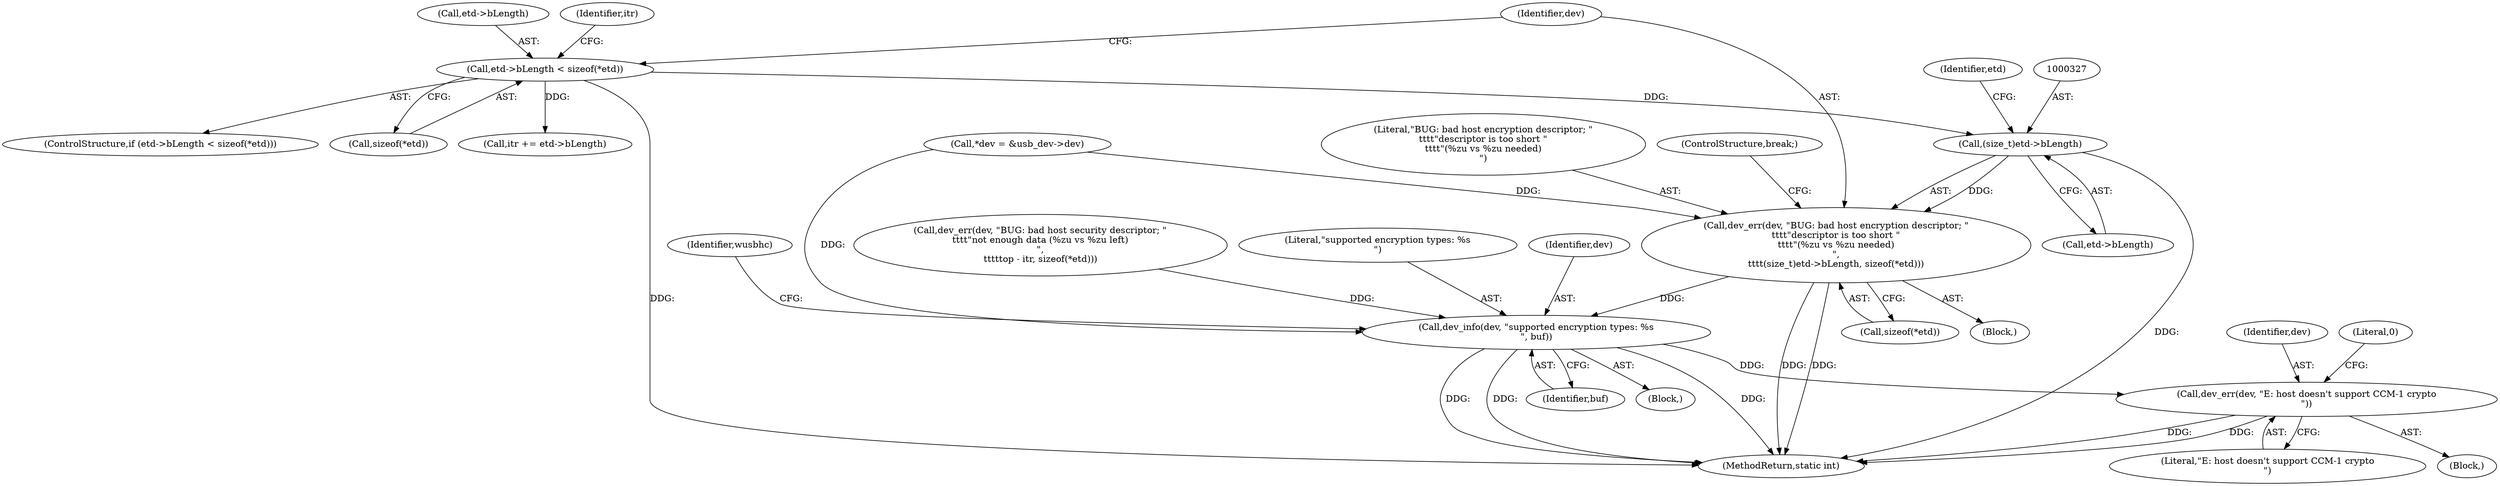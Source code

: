 digraph "0_linux_704620afc70cf47abb9d6a1a57f3825d2bca49cf_1@pointer" {
"1000326" [label="(Call,(size_t)etd->bLength)"];
"1000315" [label="(Call,etd->bLength < sizeof(*etd))"];
"1000323" [label="(Call,dev_err(dev, \"BUG: bad host encryption descriptor; \"\n\t\t\t\t\"descriptor is too short \"\n\t\t\t\t\"(%zu vs %zu needed)\n\",\n\t\t\t\t(size_t)etd->bLength, sizeof(*etd)))"];
"1000363" [label="(Call,dev_info(dev, \"supported encryption types: %s\n\", buf))"];
"1000374" [label="(Call,dev_err(dev, \"E: host doesn't support CCM-1 crypto\n\"))"];
"1000325" [label="(Literal,\"BUG: bad host encryption descriptor; \"\n\t\t\t\t\"descriptor is too short \"\n\t\t\t\t\"(%zu vs %zu needed)\n\")"];
"1000326" [label="(Call,(size_t)etd->bLength)"];
"1000370" [label="(Identifier,wusbhc)"];
"1000374" [label="(Call,dev_err(dev, \"E: host doesn't support CCM-1 crypto\n\"))"];
"1000316" [label="(Call,etd->bLength)"];
"1000315" [label="(Call,etd->bLength < sizeof(*etd))"];
"1000319" [label="(Call,sizeof(*etd))"];
"1000314" [label="(ControlStructure,if (etd->bLength < sizeof(*etd)))"];
"1000334" [label="(ControlStructure,break;)"];
"1000335" [label="(Call,itr += etd->bLength)"];
"1000331" [label="(Call,sizeof(*etd))"];
"1000381" [label="(MethodReturn,static int)"];
"1000373" [label="(Block,)"];
"1000323" [label="(Call,dev_err(dev, \"BUG: bad host encryption descriptor; \"\n\t\t\t\t\"descriptor is too short \"\n\t\t\t\t\"(%zu vs %zu needed)\n\",\n\t\t\t\t(size_t)etd->bLength, sizeof(*etd)))"];
"1000324" [label="(Identifier,dev)"];
"1000376" [label="(Literal,\"E: host doesn't support CCM-1 crypto\n\")"];
"1000375" [label="(Identifier,dev)"];
"1000304" [label="(Call,dev_err(dev, \"BUG: bad host security descriptor; \"\n\t\t\t\t\"not enough data (%zu vs %zu left)\n\",\n\t\t\t\ttop - itr, sizeof(*etd)))"];
"1000322" [label="(Block,)"];
"1000365" [label="(Literal,\"supported encryption types: %s\n\")"];
"1000333" [label="(Identifier,etd)"];
"1000105" [label="(Block,)"];
"1000336" [label="(Identifier,itr)"];
"1000328" [label="(Call,etd->bLength)"];
"1000363" [label="(Call,dev_info(dev, \"supported encryption types: %s\n\", buf))"];
"1000378" [label="(Literal,0)"];
"1000123" [label="(Call,*dev = &usb_dev->dev)"];
"1000366" [label="(Identifier,buf)"];
"1000364" [label="(Identifier,dev)"];
"1000326" -> "1000323"  [label="AST: "];
"1000326" -> "1000328"  [label="CFG: "];
"1000327" -> "1000326"  [label="AST: "];
"1000328" -> "1000326"  [label="AST: "];
"1000333" -> "1000326"  [label="CFG: "];
"1000326" -> "1000381"  [label="DDG: "];
"1000326" -> "1000323"  [label="DDG: "];
"1000315" -> "1000326"  [label="DDG: "];
"1000315" -> "1000314"  [label="AST: "];
"1000315" -> "1000319"  [label="CFG: "];
"1000316" -> "1000315"  [label="AST: "];
"1000319" -> "1000315"  [label="AST: "];
"1000324" -> "1000315"  [label="CFG: "];
"1000336" -> "1000315"  [label="CFG: "];
"1000315" -> "1000381"  [label="DDG: "];
"1000315" -> "1000335"  [label="DDG: "];
"1000323" -> "1000322"  [label="AST: "];
"1000323" -> "1000331"  [label="CFG: "];
"1000324" -> "1000323"  [label="AST: "];
"1000325" -> "1000323"  [label="AST: "];
"1000331" -> "1000323"  [label="AST: "];
"1000334" -> "1000323"  [label="CFG: "];
"1000323" -> "1000381"  [label="DDG: "];
"1000323" -> "1000381"  [label="DDG: "];
"1000123" -> "1000323"  [label="DDG: "];
"1000323" -> "1000363"  [label="DDG: "];
"1000363" -> "1000105"  [label="AST: "];
"1000363" -> "1000366"  [label="CFG: "];
"1000364" -> "1000363"  [label="AST: "];
"1000365" -> "1000363"  [label="AST: "];
"1000366" -> "1000363"  [label="AST: "];
"1000370" -> "1000363"  [label="CFG: "];
"1000363" -> "1000381"  [label="DDG: "];
"1000363" -> "1000381"  [label="DDG: "];
"1000363" -> "1000381"  [label="DDG: "];
"1000304" -> "1000363"  [label="DDG: "];
"1000123" -> "1000363"  [label="DDG: "];
"1000363" -> "1000374"  [label="DDG: "];
"1000374" -> "1000373"  [label="AST: "];
"1000374" -> "1000376"  [label="CFG: "];
"1000375" -> "1000374"  [label="AST: "];
"1000376" -> "1000374"  [label="AST: "];
"1000378" -> "1000374"  [label="CFG: "];
"1000374" -> "1000381"  [label="DDG: "];
"1000374" -> "1000381"  [label="DDG: "];
}
